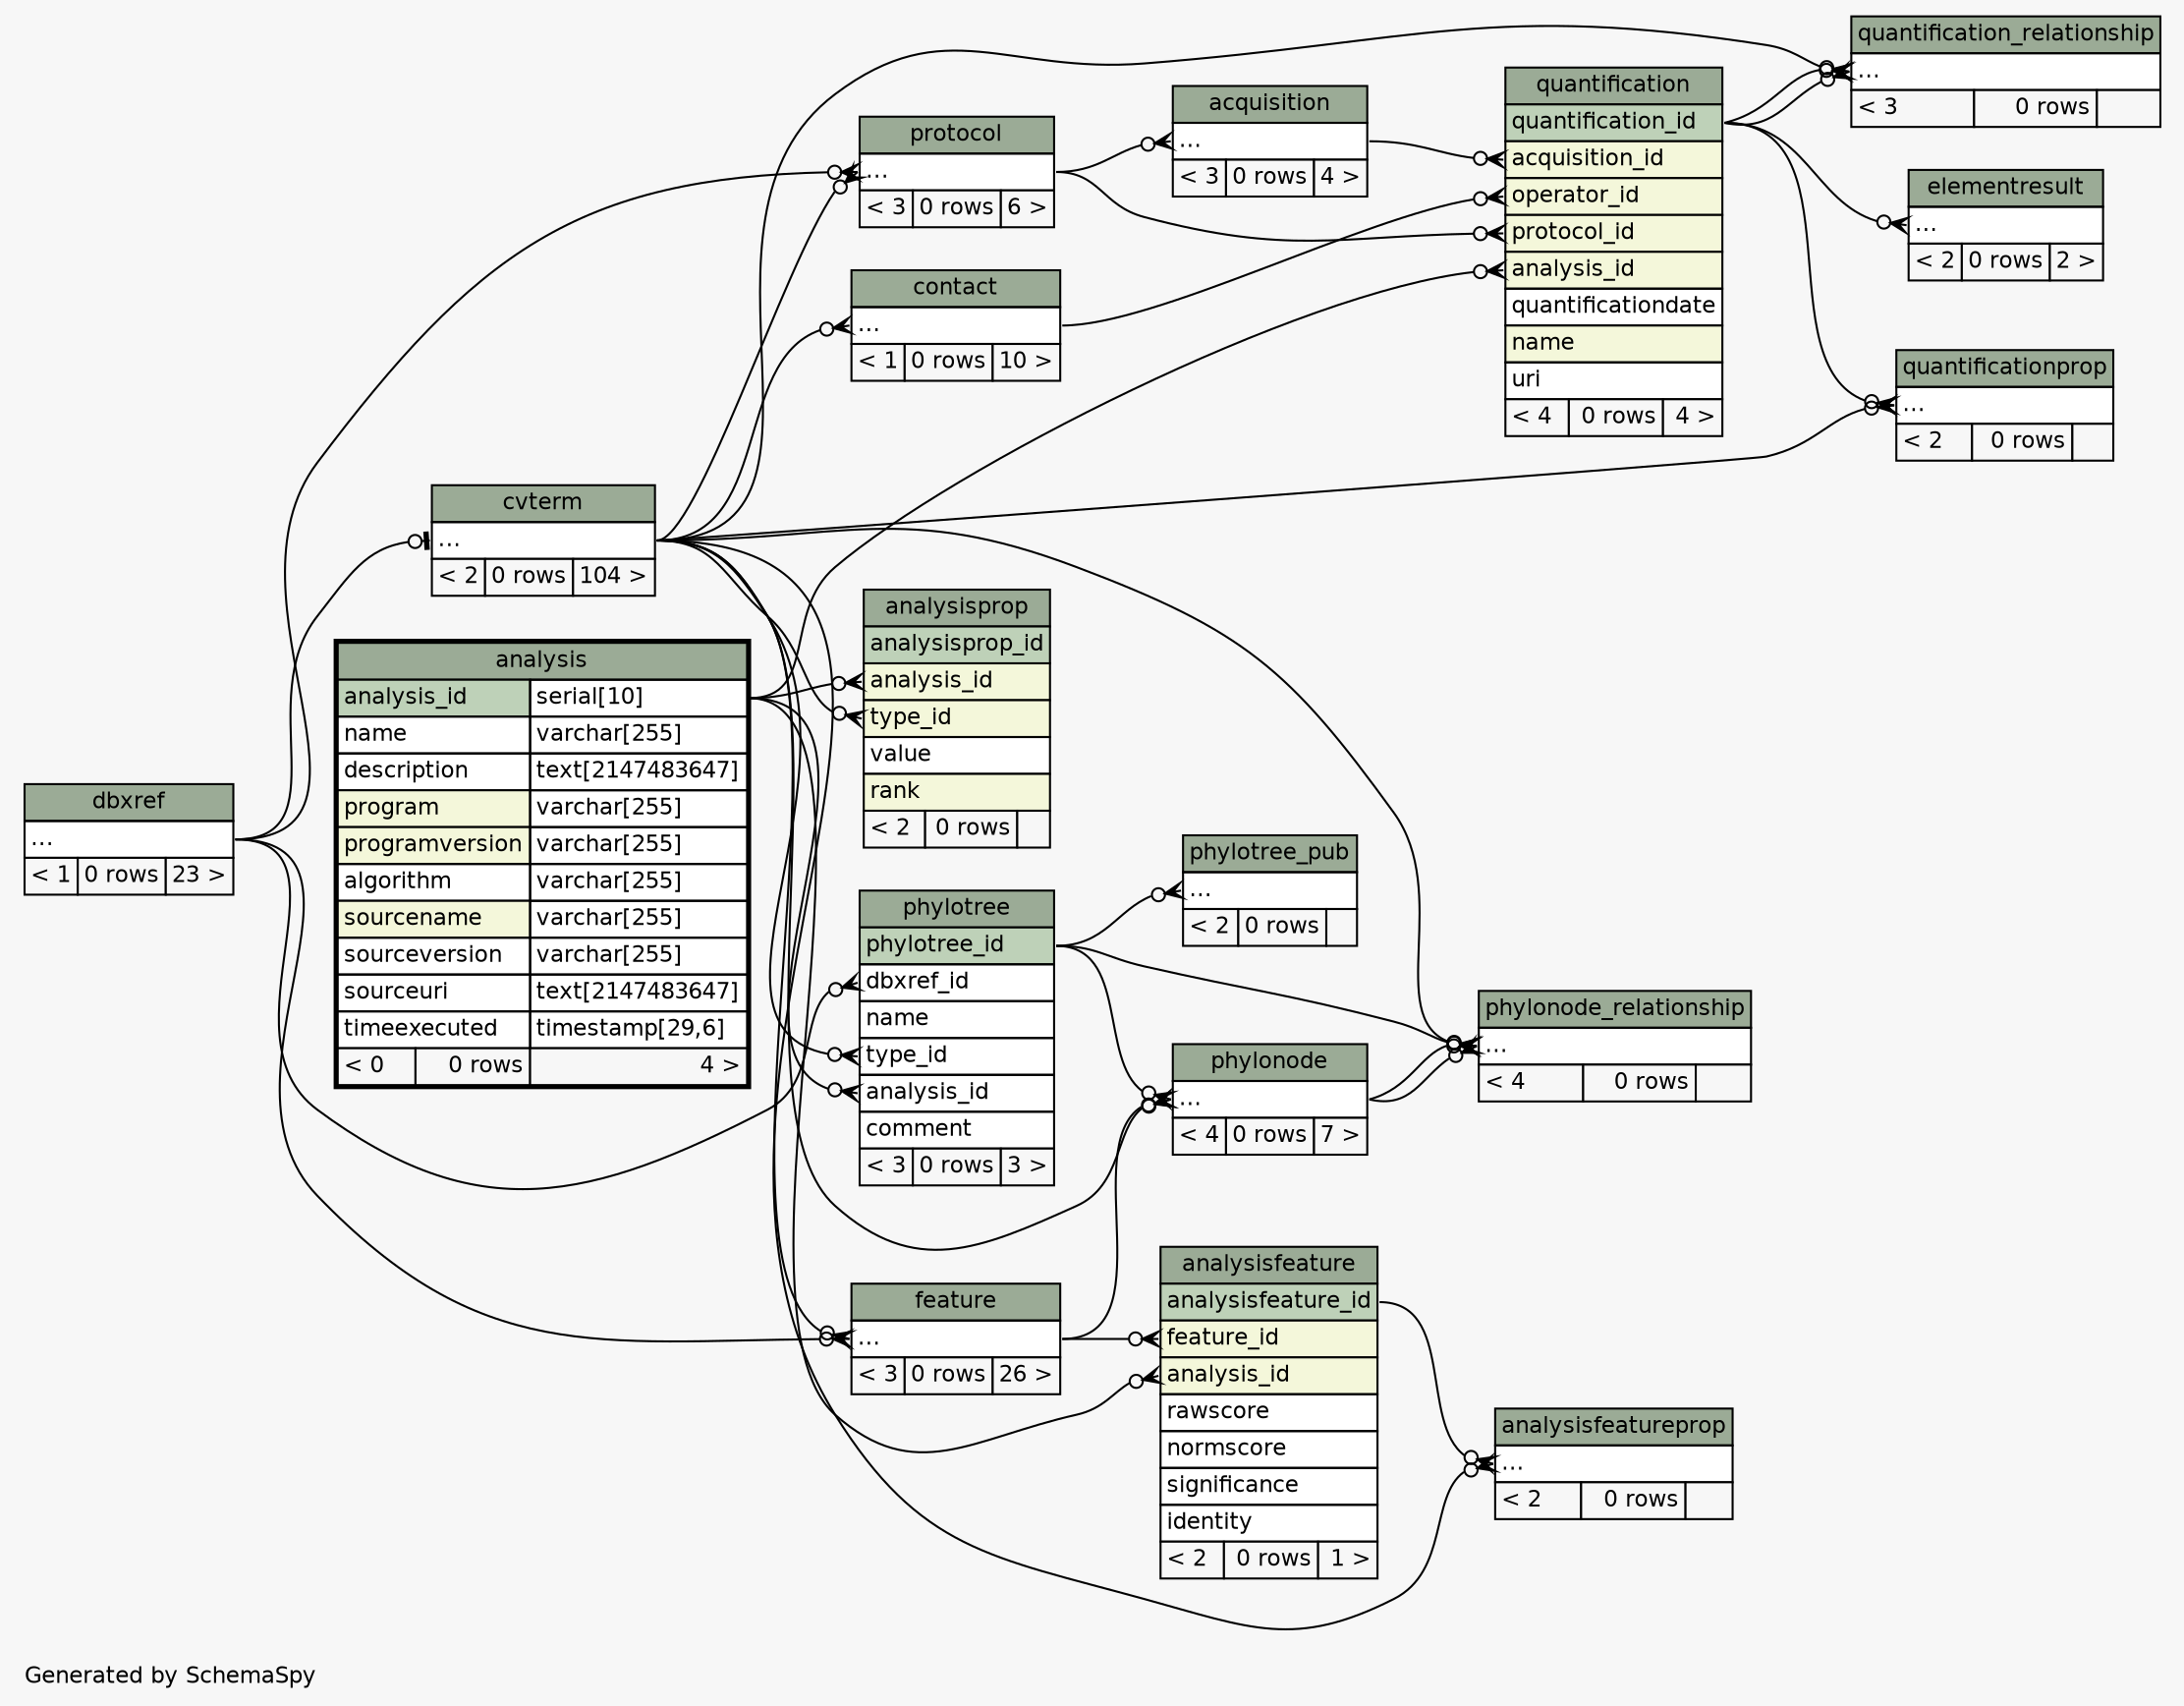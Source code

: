 // dot 2.38.0 on Mac OS X 10.9.3
// SchemaSpy rev 590
digraph "twoDegreesRelationshipsDiagram" {
  graph [
    rankdir="RL"
    bgcolor="#f7f7f7"
    label="\nGenerated by SchemaSpy"
    labeljust="l"
    nodesep="0.18"
    ranksep="0.46"
    fontname="Helvetica"
    fontsize="11"
  ];
  node [
    fontname="Helvetica"
    fontsize="11"
    shape="plaintext"
  ];
  edge [
    arrowsize="0.8"
  ];
  "acquisition":"elipses":w -> "protocol":"elipses":e [arrowhead=none dir=back arrowtail=crowodot];
  "analysisfeature":"analysis_id":w -> "analysis":"analysis_id.type":e [arrowhead=none dir=back arrowtail=crowodot];
  "analysisfeature":"feature_id":w -> "feature":"elipses":e [arrowhead=none dir=back arrowtail=crowodot];
  "analysisfeatureprop":"elipses":w -> "analysisfeature":"analysisfeature_id":e [arrowhead=none dir=back arrowtail=crowodot];
  "analysisfeatureprop":"elipses":w -> "cvterm":"elipses":e [arrowhead=none dir=back arrowtail=crowodot];
  "analysisprop":"analysis_id":w -> "analysis":"analysis_id.type":e [arrowhead=none dir=back arrowtail=crowodot];
  "analysisprop":"type_id":w -> "cvterm":"elipses":e [arrowhead=none dir=back arrowtail=crowodot];
  "contact":"elipses":w -> "cvterm":"elipses":e [arrowhead=none dir=back arrowtail=crowodot];
  "cvterm":"elipses":w -> "dbxref":"elipses":e [arrowhead=none dir=back arrowtail=teeodot];
  "elementresult":"elipses":w -> "quantification":"quantification_id":e [arrowhead=none dir=back arrowtail=crowodot];
  "feature":"elipses":w -> "dbxref":"elipses":e [arrowhead=none dir=back arrowtail=crowodot];
  "feature":"elipses":w -> "cvterm":"elipses":e [arrowhead=none dir=back arrowtail=crowodot];
  "phylonode":"elipses":w -> "feature":"elipses":e [arrowhead=none dir=back arrowtail=crowodot];
  "phylonode":"elipses":w -> "phylotree":"phylotree_id":e [arrowhead=none dir=back arrowtail=crowodot];
  "phylonode":"elipses":w -> "cvterm":"elipses":e [arrowhead=none dir=back arrowtail=crowodot];
  "phylonode_relationship":"elipses":w -> "phylonode":"elipses":e [arrowhead=none dir=back arrowtail=crowodot];
  "phylonode_relationship":"elipses":w -> "phylotree":"phylotree_id":e [arrowhead=none dir=back arrowtail=crowodot];
  "phylonode_relationship":"elipses":w -> "phylonode":"elipses":e [arrowhead=none dir=back arrowtail=crowodot];
  "phylonode_relationship":"elipses":w -> "cvterm":"elipses":e [arrowhead=none dir=back arrowtail=crowodot];
  "phylotree":"analysis_id":w -> "analysis":"analysis_id.type":e [arrowhead=none dir=back arrowtail=crowodot];
  "phylotree":"dbxref_id":w -> "dbxref":"elipses":e [arrowhead=none dir=back arrowtail=crowodot];
  "phylotree":"type_id":w -> "cvterm":"elipses":e [arrowhead=none dir=back arrowtail=crowodot];
  "phylotree_pub":"elipses":w -> "phylotree":"phylotree_id":e [arrowhead=none dir=back arrowtail=crowodot];
  "protocol":"elipses":w -> "dbxref":"elipses":e [arrowhead=none dir=back arrowtail=crowodot];
  "protocol":"elipses":w -> "cvterm":"elipses":e [arrowhead=none dir=back arrowtail=crowodot];
  "quantification":"acquisition_id":w -> "acquisition":"elipses":e [arrowhead=none dir=back arrowtail=crowodot];
  "quantification":"analysis_id":w -> "analysis":"analysis_id.type":e [arrowhead=none dir=back arrowtail=crowodot];
  "quantification":"operator_id":w -> "contact":"elipses":e [arrowhead=none dir=back arrowtail=crowodot];
  "quantification":"protocol_id":w -> "protocol":"elipses":e [arrowhead=none dir=back arrowtail=crowodot];
  "quantification_relationship":"elipses":w -> "quantification":"quantification_id":e [arrowhead=none dir=back arrowtail=crowodot];
  "quantification_relationship":"elipses":w -> "quantification":"quantification_id":e [arrowhead=none dir=back arrowtail=crowodot];
  "quantification_relationship":"elipses":w -> "cvterm":"elipses":e [arrowhead=none dir=back arrowtail=crowodot];
  "quantificationprop":"elipses":w -> "quantification":"quantification_id":e [arrowhead=none dir=back arrowtail=crowodot];
  "quantificationprop":"elipses":w -> "cvterm":"elipses":e [arrowhead=none dir=back arrowtail=crowodot];
  "acquisition" [
    label=<
    <TABLE BORDER="0" CELLBORDER="1" CELLSPACING="0" BGCOLOR="#ffffff">
      <TR><TD COLSPAN="3" BGCOLOR="#9bab96" ALIGN="CENTER">acquisition</TD></TR>
      <TR><TD PORT="elipses" COLSPAN="3" ALIGN="LEFT">...</TD></TR>
      <TR><TD ALIGN="LEFT" BGCOLOR="#f7f7f7">&lt; 3</TD><TD ALIGN="RIGHT" BGCOLOR="#f7f7f7">0 rows</TD><TD ALIGN="RIGHT" BGCOLOR="#f7f7f7">4 &gt;</TD></TR>
    </TABLE>>
    URL="acquisition.html"
    tooltip="acquisition"
  ];
  "analysis" [
    label=<
    <TABLE BORDER="2" CELLBORDER="1" CELLSPACING="0" BGCOLOR="#ffffff">
      <TR><TD COLSPAN="3" BGCOLOR="#9bab96" ALIGN="CENTER">analysis</TD></TR>
      <TR><TD PORT="analysis_id" COLSPAN="2" BGCOLOR="#bed1b8" ALIGN="LEFT">analysis_id</TD><TD PORT="analysis_id.type" ALIGN="LEFT">serial[10]</TD></TR>
      <TR><TD PORT="name" COLSPAN="2" ALIGN="LEFT">name</TD><TD PORT="name.type" ALIGN="LEFT">varchar[255]</TD></TR>
      <TR><TD PORT="description" COLSPAN="2" ALIGN="LEFT">description</TD><TD PORT="description.type" ALIGN="LEFT">text[2147483647]</TD></TR>
      <TR><TD PORT="program" COLSPAN="2" BGCOLOR="#f4f7da" ALIGN="LEFT">program</TD><TD PORT="program.type" ALIGN="LEFT">varchar[255]</TD></TR>
      <TR><TD PORT="programversion" COLSPAN="2" BGCOLOR="#f4f7da" ALIGN="LEFT">programversion</TD><TD PORT="programversion.type" ALIGN="LEFT">varchar[255]</TD></TR>
      <TR><TD PORT="algorithm" COLSPAN="2" ALIGN="LEFT">algorithm</TD><TD PORT="algorithm.type" ALIGN="LEFT">varchar[255]</TD></TR>
      <TR><TD PORT="sourcename" COLSPAN="2" BGCOLOR="#f4f7da" ALIGN="LEFT">sourcename</TD><TD PORT="sourcename.type" ALIGN="LEFT">varchar[255]</TD></TR>
      <TR><TD PORT="sourceversion" COLSPAN="2" ALIGN="LEFT">sourceversion</TD><TD PORT="sourceversion.type" ALIGN="LEFT">varchar[255]</TD></TR>
      <TR><TD PORT="sourceuri" COLSPAN="2" ALIGN="LEFT">sourceuri</TD><TD PORT="sourceuri.type" ALIGN="LEFT">text[2147483647]</TD></TR>
      <TR><TD PORT="timeexecuted" COLSPAN="2" ALIGN="LEFT">timeexecuted</TD><TD PORT="timeexecuted.type" ALIGN="LEFT">timestamp[29,6]</TD></TR>
      <TR><TD ALIGN="LEFT" BGCOLOR="#f7f7f7">&lt; 0</TD><TD ALIGN="RIGHT" BGCOLOR="#f7f7f7">0 rows</TD><TD ALIGN="RIGHT" BGCOLOR="#f7f7f7">4 &gt;</TD></TR>
    </TABLE>>
    URL="analysis.html"
    tooltip="analysis"
  ];
  "analysisfeature" [
    label=<
    <TABLE BORDER="0" CELLBORDER="1" CELLSPACING="0" BGCOLOR="#ffffff">
      <TR><TD COLSPAN="3" BGCOLOR="#9bab96" ALIGN="CENTER">analysisfeature</TD></TR>
      <TR><TD PORT="analysisfeature_id" COLSPAN="3" BGCOLOR="#bed1b8" ALIGN="LEFT">analysisfeature_id</TD></TR>
      <TR><TD PORT="feature_id" COLSPAN="3" BGCOLOR="#f4f7da" ALIGN="LEFT">feature_id</TD></TR>
      <TR><TD PORT="analysis_id" COLSPAN="3" BGCOLOR="#f4f7da" ALIGN="LEFT">analysis_id</TD></TR>
      <TR><TD PORT="rawscore" COLSPAN="3" ALIGN="LEFT">rawscore</TD></TR>
      <TR><TD PORT="normscore" COLSPAN="3" ALIGN="LEFT">normscore</TD></TR>
      <TR><TD PORT="significance" COLSPAN="3" ALIGN="LEFT">significance</TD></TR>
      <TR><TD PORT="identity" COLSPAN="3" ALIGN="LEFT">identity</TD></TR>
      <TR><TD ALIGN="LEFT" BGCOLOR="#f7f7f7">&lt; 2</TD><TD ALIGN="RIGHT" BGCOLOR="#f7f7f7">0 rows</TD><TD ALIGN="RIGHT" BGCOLOR="#f7f7f7">1 &gt;</TD></TR>
    </TABLE>>
    URL="analysisfeature.html"
    tooltip="analysisfeature"
  ];
  "analysisfeatureprop" [
    label=<
    <TABLE BORDER="0" CELLBORDER="1" CELLSPACING="0" BGCOLOR="#ffffff">
      <TR><TD COLSPAN="3" BGCOLOR="#9bab96" ALIGN="CENTER">analysisfeatureprop</TD></TR>
      <TR><TD PORT="elipses" COLSPAN="3" ALIGN="LEFT">...</TD></TR>
      <TR><TD ALIGN="LEFT" BGCOLOR="#f7f7f7">&lt; 2</TD><TD ALIGN="RIGHT" BGCOLOR="#f7f7f7">0 rows</TD><TD ALIGN="RIGHT" BGCOLOR="#f7f7f7">  </TD></TR>
    </TABLE>>
    URL="analysisfeatureprop.html"
    tooltip="analysisfeatureprop"
  ];
  "analysisprop" [
    label=<
    <TABLE BORDER="0" CELLBORDER="1" CELLSPACING="0" BGCOLOR="#ffffff">
      <TR><TD COLSPAN="3" BGCOLOR="#9bab96" ALIGN="CENTER">analysisprop</TD></TR>
      <TR><TD PORT="analysisprop_id" COLSPAN="3" BGCOLOR="#bed1b8" ALIGN="LEFT">analysisprop_id</TD></TR>
      <TR><TD PORT="analysis_id" COLSPAN="3" BGCOLOR="#f4f7da" ALIGN="LEFT">analysis_id</TD></TR>
      <TR><TD PORT="type_id" COLSPAN="3" BGCOLOR="#f4f7da" ALIGN="LEFT">type_id</TD></TR>
      <TR><TD PORT="value" COLSPAN="3" ALIGN="LEFT">value</TD></TR>
      <TR><TD PORT="rank" COLSPAN="3" BGCOLOR="#f4f7da" ALIGN="LEFT">rank</TD></TR>
      <TR><TD ALIGN="LEFT" BGCOLOR="#f7f7f7">&lt; 2</TD><TD ALIGN="RIGHT" BGCOLOR="#f7f7f7">0 rows</TD><TD ALIGN="RIGHT" BGCOLOR="#f7f7f7">  </TD></TR>
    </TABLE>>
    URL="analysisprop.html"
    tooltip="analysisprop"
  ];
  "contact" [
    label=<
    <TABLE BORDER="0" CELLBORDER="1" CELLSPACING="0" BGCOLOR="#ffffff">
      <TR><TD COLSPAN="3" BGCOLOR="#9bab96" ALIGN="CENTER">contact</TD></TR>
      <TR><TD PORT="elipses" COLSPAN="3" ALIGN="LEFT">...</TD></TR>
      <TR><TD ALIGN="LEFT" BGCOLOR="#f7f7f7">&lt; 1</TD><TD ALIGN="RIGHT" BGCOLOR="#f7f7f7">0 rows</TD><TD ALIGN="RIGHT" BGCOLOR="#f7f7f7">10 &gt;</TD></TR>
    </TABLE>>
    URL="contact.html"
    tooltip="contact"
  ];
  "cvterm" [
    label=<
    <TABLE BORDER="0" CELLBORDER="1" CELLSPACING="0" BGCOLOR="#ffffff">
      <TR><TD COLSPAN="3" BGCOLOR="#9bab96" ALIGN="CENTER">cvterm</TD></TR>
      <TR><TD PORT="elipses" COLSPAN="3" ALIGN="LEFT">...</TD></TR>
      <TR><TD ALIGN="LEFT" BGCOLOR="#f7f7f7">&lt; 2</TD><TD ALIGN="RIGHT" BGCOLOR="#f7f7f7">0 rows</TD><TD ALIGN="RIGHT" BGCOLOR="#f7f7f7">104 &gt;</TD></TR>
    </TABLE>>
    URL="cvterm.html"
    tooltip="cvterm"
  ];
  "dbxref" [
    label=<
    <TABLE BORDER="0" CELLBORDER="1" CELLSPACING="0" BGCOLOR="#ffffff">
      <TR><TD COLSPAN="3" BGCOLOR="#9bab96" ALIGN="CENTER">dbxref</TD></TR>
      <TR><TD PORT="elipses" COLSPAN="3" ALIGN="LEFT">...</TD></TR>
      <TR><TD ALIGN="LEFT" BGCOLOR="#f7f7f7">&lt; 1</TD><TD ALIGN="RIGHT" BGCOLOR="#f7f7f7">0 rows</TD><TD ALIGN="RIGHT" BGCOLOR="#f7f7f7">23 &gt;</TD></TR>
    </TABLE>>
    URL="dbxref.html"
    tooltip="dbxref"
  ];
  "elementresult" [
    label=<
    <TABLE BORDER="0" CELLBORDER="1" CELLSPACING="0" BGCOLOR="#ffffff">
      <TR><TD COLSPAN="3" BGCOLOR="#9bab96" ALIGN="CENTER">elementresult</TD></TR>
      <TR><TD PORT="elipses" COLSPAN="3" ALIGN="LEFT">...</TD></TR>
      <TR><TD ALIGN="LEFT" BGCOLOR="#f7f7f7">&lt; 2</TD><TD ALIGN="RIGHT" BGCOLOR="#f7f7f7">0 rows</TD><TD ALIGN="RIGHT" BGCOLOR="#f7f7f7">2 &gt;</TD></TR>
    </TABLE>>
    URL="elementresult.html"
    tooltip="elementresult"
  ];
  "feature" [
    label=<
    <TABLE BORDER="0" CELLBORDER="1" CELLSPACING="0" BGCOLOR="#ffffff">
      <TR><TD COLSPAN="3" BGCOLOR="#9bab96" ALIGN="CENTER">feature</TD></TR>
      <TR><TD PORT="elipses" COLSPAN="3" ALIGN="LEFT">...</TD></TR>
      <TR><TD ALIGN="LEFT" BGCOLOR="#f7f7f7">&lt; 3</TD><TD ALIGN="RIGHT" BGCOLOR="#f7f7f7">0 rows</TD><TD ALIGN="RIGHT" BGCOLOR="#f7f7f7">26 &gt;</TD></TR>
    </TABLE>>
    URL="feature.html"
    tooltip="feature"
  ];
  "phylonode" [
    label=<
    <TABLE BORDER="0" CELLBORDER="1" CELLSPACING="0" BGCOLOR="#ffffff">
      <TR><TD COLSPAN="3" BGCOLOR="#9bab96" ALIGN="CENTER">phylonode</TD></TR>
      <TR><TD PORT="elipses" COLSPAN="3" ALIGN="LEFT">...</TD></TR>
      <TR><TD ALIGN="LEFT" BGCOLOR="#f7f7f7">&lt; 4</TD><TD ALIGN="RIGHT" BGCOLOR="#f7f7f7">0 rows</TD><TD ALIGN="RIGHT" BGCOLOR="#f7f7f7">7 &gt;</TD></TR>
    </TABLE>>
    URL="phylonode.html"
    tooltip="phylonode"
  ];
  "phylonode_relationship" [
    label=<
    <TABLE BORDER="0" CELLBORDER="1" CELLSPACING="0" BGCOLOR="#ffffff">
      <TR><TD COLSPAN="3" BGCOLOR="#9bab96" ALIGN="CENTER">phylonode_relationship</TD></TR>
      <TR><TD PORT="elipses" COLSPAN="3" ALIGN="LEFT">...</TD></TR>
      <TR><TD ALIGN="LEFT" BGCOLOR="#f7f7f7">&lt; 4</TD><TD ALIGN="RIGHT" BGCOLOR="#f7f7f7">0 rows</TD><TD ALIGN="RIGHT" BGCOLOR="#f7f7f7">  </TD></TR>
    </TABLE>>
    URL="phylonode_relationship.html"
    tooltip="phylonode_relationship"
  ];
  "phylotree" [
    label=<
    <TABLE BORDER="0" CELLBORDER="1" CELLSPACING="0" BGCOLOR="#ffffff">
      <TR><TD COLSPAN="3" BGCOLOR="#9bab96" ALIGN="CENTER">phylotree</TD></TR>
      <TR><TD PORT="phylotree_id" COLSPAN="3" BGCOLOR="#bed1b8" ALIGN="LEFT">phylotree_id</TD></TR>
      <TR><TD PORT="dbxref_id" COLSPAN="3" ALIGN="LEFT">dbxref_id</TD></TR>
      <TR><TD PORT="name" COLSPAN="3" ALIGN="LEFT">name</TD></TR>
      <TR><TD PORT="type_id" COLSPAN="3" ALIGN="LEFT">type_id</TD></TR>
      <TR><TD PORT="analysis_id" COLSPAN="3" ALIGN="LEFT">analysis_id</TD></TR>
      <TR><TD PORT="comment" COLSPAN="3" ALIGN="LEFT">comment</TD></TR>
      <TR><TD ALIGN="LEFT" BGCOLOR="#f7f7f7">&lt; 3</TD><TD ALIGN="RIGHT" BGCOLOR="#f7f7f7">0 rows</TD><TD ALIGN="RIGHT" BGCOLOR="#f7f7f7">3 &gt;</TD></TR>
    </TABLE>>
    URL="phylotree.html"
    tooltip="phylotree"
  ];
  "phylotree_pub" [
    label=<
    <TABLE BORDER="0" CELLBORDER="1" CELLSPACING="0" BGCOLOR="#ffffff">
      <TR><TD COLSPAN="3" BGCOLOR="#9bab96" ALIGN="CENTER">phylotree_pub</TD></TR>
      <TR><TD PORT="elipses" COLSPAN="3" ALIGN="LEFT">...</TD></TR>
      <TR><TD ALIGN="LEFT" BGCOLOR="#f7f7f7">&lt; 2</TD><TD ALIGN="RIGHT" BGCOLOR="#f7f7f7">0 rows</TD><TD ALIGN="RIGHT" BGCOLOR="#f7f7f7">  </TD></TR>
    </TABLE>>
    URL="phylotree_pub.html"
    tooltip="phylotree_pub"
  ];
  "protocol" [
    label=<
    <TABLE BORDER="0" CELLBORDER="1" CELLSPACING="0" BGCOLOR="#ffffff">
      <TR><TD COLSPAN="3" BGCOLOR="#9bab96" ALIGN="CENTER">protocol</TD></TR>
      <TR><TD PORT="elipses" COLSPAN="3" ALIGN="LEFT">...</TD></TR>
      <TR><TD ALIGN="LEFT" BGCOLOR="#f7f7f7">&lt; 3</TD><TD ALIGN="RIGHT" BGCOLOR="#f7f7f7">0 rows</TD><TD ALIGN="RIGHT" BGCOLOR="#f7f7f7">6 &gt;</TD></TR>
    </TABLE>>
    URL="protocol.html"
    tooltip="protocol"
  ];
  "quantification" [
    label=<
    <TABLE BORDER="0" CELLBORDER="1" CELLSPACING="0" BGCOLOR="#ffffff">
      <TR><TD COLSPAN="3" BGCOLOR="#9bab96" ALIGN="CENTER">quantification</TD></TR>
      <TR><TD PORT="quantification_id" COLSPAN="3" BGCOLOR="#bed1b8" ALIGN="LEFT">quantification_id</TD></TR>
      <TR><TD PORT="acquisition_id" COLSPAN="3" BGCOLOR="#f4f7da" ALIGN="LEFT">acquisition_id</TD></TR>
      <TR><TD PORT="operator_id" COLSPAN="3" BGCOLOR="#f4f7da" ALIGN="LEFT">operator_id</TD></TR>
      <TR><TD PORT="protocol_id" COLSPAN="3" BGCOLOR="#f4f7da" ALIGN="LEFT">protocol_id</TD></TR>
      <TR><TD PORT="analysis_id" COLSPAN="3" BGCOLOR="#f4f7da" ALIGN="LEFT">analysis_id</TD></TR>
      <TR><TD PORT="quantificationdate" COLSPAN="3" ALIGN="LEFT">quantificationdate</TD></TR>
      <TR><TD PORT="name" COLSPAN="3" BGCOLOR="#f4f7da" ALIGN="LEFT">name</TD></TR>
      <TR><TD PORT="uri" COLSPAN="3" ALIGN="LEFT">uri</TD></TR>
      <TR><TD ALIGN="LEFT" BGCOLOR="#f7f7f7">&lt; 4</TD><TD ALIGN="RIGHT" BGCOLOR="#f7f7f7">0 rows</TD><TD ALIGN="RIGHT" BGCOLOR="#f7f7f7">4 &gt;</TD></TR>
    </TABLE>>
    URL="quantification.html"
    tooltip="quantification"
  ];
  "quantification_relationship" [
    label=<
    <TABLE BORDER="0" CELLBORDER="1" CELLSPACING="0" BGCOLOR="#ffffff">
      <TR><TD COLSPAN="3" BGCOLOR="#9bab96" ALIGN="CENTER">quantification_relationship</TD></TR>
      <TR><TD PORT="elipses" COLSPAN="3" ALIGN="LEFT">...</TD></TR>
      <TR><TD ALIGN="LEFT" BGCOLOR="#f7f7f7">&lt; 3</TD><TD ALIGN="RIGHT" BGCOLOR="#f7f7f7">0 rows</TD><TD ALIGN="RIGHT" BGCOLOR="#f7f7f7">  </TD></TR>
    </TABLE>>
    URL="quantification_relationship.html"
    tooltip="quantification_relationship"
  ];
  "quantificationprop" [
    label=<
    <TABLE BORDER="0" CELLBORDER="1" CELLSPACING="0" BGCOLOR="#ffffff">
      <TR><TD COLSPAN="3" BGCOLOR="#9bab96" ALIGN="CENTER">quantificationprop</TD></TR>
      <TR><TD PORT="elipses" COLSPAN="3" ALIGN="LEFT">...</TD></TR>
      <TR><TD ALIGN="LEFT" BGCOLOR="#f7f7f7">&lt; 2</TD><TD ALIGN="RIGHT" BGCOLOR="#f7f7f7">0 rows</TD><TD ALIGN="RIGHT" BGCOLOR="#f7f7f7">  </TD></TR>
    </TABLE>>
    URL="quantificationprop.html"
    tooltip="quantificationprop"
  ];
}
